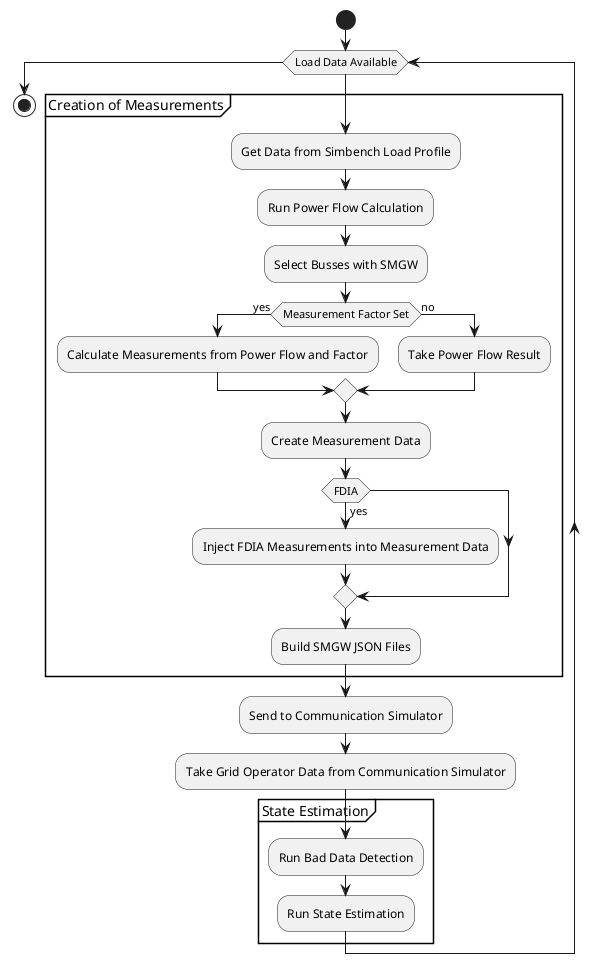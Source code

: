 @startuml
'https://plantuml.com/activity-diagram-beta
start
while (Load Data Available)
    partition "Creation of Measurements" {
        :Get Data from Simbench Load Profile;
        :Run Power Flow Calculation;
        :Select Busses with SMGW;
        if (Measurement Factor Set) then (yes)
            :Calculate Measurements from Power Flow and Factor;
        else (no)
            :Take Power Flow Result;
        endif
        :Create Measurement Data;
        if (FDIA) then (yes)
            :Inject FDIA Measurements into Measurement Data;
        endif
            :Build SMGW JSON Files;
    }
    :Send to Communication Simulator;
    :Take Grid Operator Data from Communication Simulator;
    partition "State Estimation" {
        :Run Bad Data Detection;
        :Run State Estimation;
    }
endwhile
stop

@enduml

